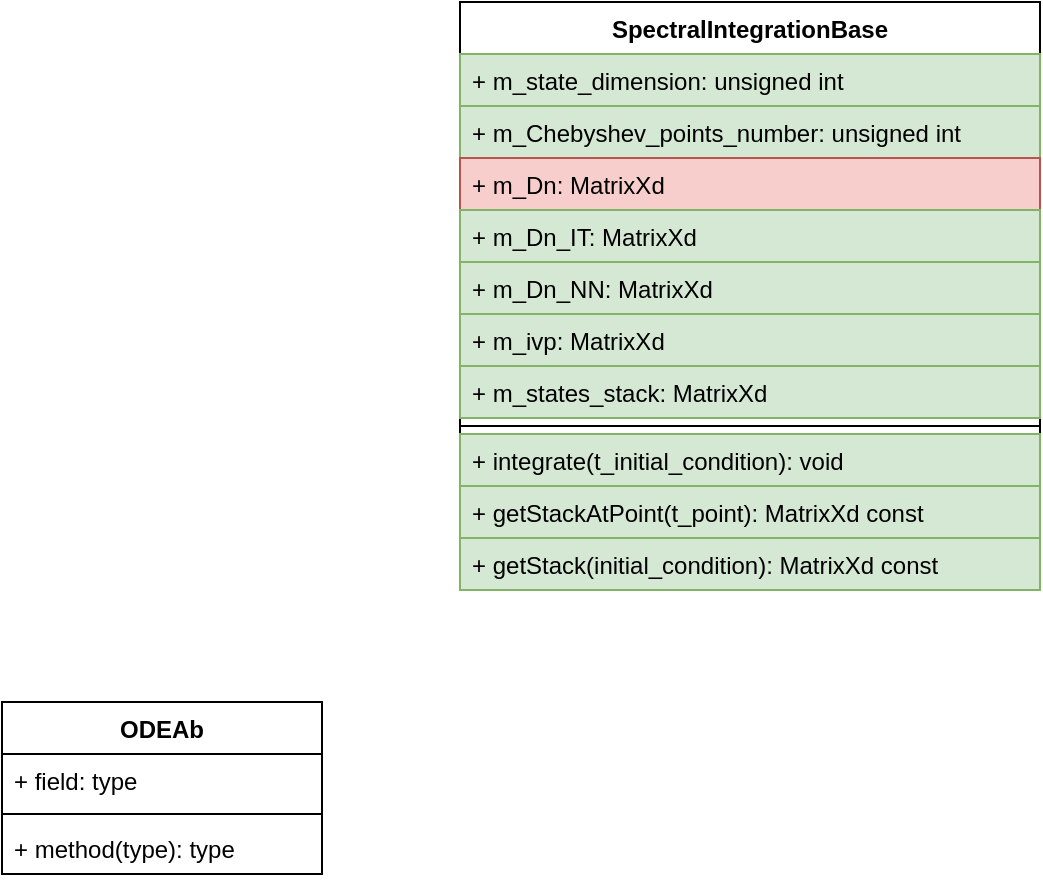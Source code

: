 <mxfile version="19.0.3" type="device"><diagram id="C5RBs43oDa-KdzZeNtuy" name="Page-1"><mxGraphModel dx="1185" dy="718" grid="1" gridSize="10" guides="1" tooltips="1" connect="1" arrows="1" fold="1" page="1" pageScale="1" pageWidth="827" pageHeight="1169" math="0" shadow="0"><root><mxCell id="WIyWlLk6GJQsqaUBKTNV-0"/><mxCell id="WIyWlLk6GJQsqaUBKTNV-1" parent="WIyWlLk6GJQsqaUBKTNV-0"/><mxCell id="RFoCZwDSj0IKJouSaPzB-4" value="SpectralIntegrationBase" style="swimlane;fontStyle=1;align=center;verticalAlign=top;childLayout=stackLayout;horizontal=1;startSize=26;horizontalStack=0;resizeParent=1;resizeParentMax=0;resizeLast=0;collapsible=1;marginBottom=0;" vertex="1" parent="WIyWlLk6GJQsqaUBKTNV-1"><mxGeometry x="269" y="50" width="290" height="294" as="geometry"/></mxCell><mxCell id="RFoCZwDSj0IKJouSaPzB-5" value="+ m_state_dimension: unsigned int" style="text;strokeColor=#82b366;fillColor=#d5e8d4;align=left;verticalAlign=top;spacingLeft=4;spacingRight=4;overflow=hidden;rotatable=0;points=[[0,0.5],[1,0.5]];portConstraint=eastwest;" vertex="1" parent="RFoCZwDSj0IKJouSaPzB-4"><mxGeometry y="26" width="290" height="26" as="geometry"/></mxCell><mxCell id="RFoCZwDSj0IKJouSaPzB-11" value="+ m_Chebyshev_points_number: unsigned int" style="text;strokeColor=#82b366;fillColor=#d5e8d4;align=left;verticalAlign=top;spacingLeft=4;spacingRight=4;overflow=hidden;rotatable=0;points=[[0,0.5],[1,0.5]];portConstraint=eastwest;" vertex="1" parent="RFoCZwDSj0IKJouSaPzB-4"><mxGeometry y="52" width="290" height="26" as="geometry"/></mxCell><mxCell id="RFoCZwDSj0IKJouSaPzB-10" value="+ m_Dn: MatrixXd" style="text;strokeColor=#b85450;fillColor=#f8cecc;align=left;verticalAlign=top;spacingLeft=4;spacingRight=4;overflow=hidden;rotatable=0;points=[[0,0.5],[1,0.5]];portConstraint=eastwest;" vertex="1" parent="RFoCZwDSj0IKJouSaPzB-4"><mxGeometry y="78" width="290" height="26" as="geometry"/></mxCell><mxCell id="RFoCZwDSj0IKJouSaPzB-9" value="+ m_Dn_IT: MatrixXd" style="text;strokeColor=#82b366;fillColor=#d5e8d4;align=left;verticalAlign=top;spacingLeft=4;spacingRight=4;overflow=hidden;rotatable=0;points=[[0,0.5],[1,0.5]];portConstraint=eastwest;" vertex="1" parent="RFoCZwDSj0IKJouSaPzB-4"><mxGeometry y="104" width="290" height="26" as="geometry"/></mxCell><mxCell id="RFoCZwDSj0IKJouSaPzB-8" value="+ m_Dn_NN: MatrixXd" style="text;strokeColor=#82b366;fillColor=#d5e8d4;align=left;verticalAlign=top;spacingLeft=4;spacingRight=4;overflow=hidden;rotatable=0;points=[[0,0.5],[1,0.5]];portConstraint=eastwest;" vertex="1" parent="RFoCZwDSj0IKJouSaPzB-4"><mxGeometry y="130" width="290" height="26" as="geometry"/></mxCell><mxCell id="RFoCZwDSj0IKJouSaPzB-14" value="+ m_ivp: MatrixXd" style="text;strokeColor=#82b366;fillColor=#d5e8d4;align=left;verticalAlign=top;spacingLeft=4;spacingRight=4;overflow=hidden;rotatable=0;points=[[0,0.5],[1,0.5]];portConstraint=eastwest;" vertex="1" parent="RFoCZwDSj0IKJouSaPzB-4"><mxGeometry y="156" width="290" height="26" as="geometry"/></mxCell><mxCell id="RFoCZwDSj0IKJouSaPzB-15" value="+ m_states_stack: MatrixXd" style="text;align=left;verticalAlign=top;spacingLeft=4;spacingRight=4;overflow=hidden;rotatable=0;points=[[0,0.5],[1,0.5]];portConstraint=eastwest;fillColor=#d5e8d4;strokeColor=#82b366;" vertex="1" parent="RFoCZwDSj0IKJouSaPzB-4"><mxGeometry y="182" width="290" height="26" as="geometry"/></mxCell><mxCell id="RFoCZwDSj0IKJouSaPzB-6" value="" style="line;strokeWidth=1;fillColor=none;align=left;verticalAlign=middle;spacingTop=-1;spacingLeft=3;spacingRight=3;rotatable=0;labelPosition=right;points=[];portConstraint=eastwest;" vertex="1" parent="RFoCZwDSj0IKJouSaPzB-4"><mxGeometry y="208" width="290" height="8" as="geometry"/></mxCell><mxCell id="RFoCZwDSj0IKJouSaPzB-7" value="+ integrate(t_initial_condition): void" style="text;strokeColor=#82b366;fillColor=#d5e8d4;align=left;verticalAlign=top;spacingLeft=4;spacingRight=4;overflow=hidden;rotatable=0;points=[[0,0.5],[1,0.5]];portConstraint=eastwest;" vertex="1" parent="RFoCZwDSj0IKJouSaPzB-4"><mxGeometry y="216" width="290" height="26" as="geometry"/></mxCell><mxCell id="RFoCZwDSj0IKJouSaPzB-12" value="+ getStackAtPoint(t_point): MatrixXd const" style="text;strokeColor=#82b366;fillColor=#d5e8d4;align=left;verticalAlign=top;spacingLeft=4;spacingRight=4;overflow=hidden;rotatable=0;points=[[0,0.5],[1,0.5]];portConstraint=eastwest;" vertex="1" parent="RFoCZwDSj0IKJouSaPzB-4"><mxGeometry y="242" width="290" height="26" as="geometry"/></mxCell><mxCell id="RFoCZwDSj0IKJouSaPzB-13" value="+ getStack(initial_condition): MatrixXd const" style="text;strokeColor=#82b366;fillColor=#d5e8d4;align=left;verticalAlign=top;spacingLeft=4;spacingRight=4;overflow=hidden;rotatable=0;points=[[0,0.5],[1,0.5]];portConstraint=eastwest;" vertex="1" parent="RFoCZwDSj0IKJouSaPzB-4"><mxGeometry y="268" width="290" height="26" as="geometry"/></mxCell><mxCell id="RFoCZwDSj0IKJouSaPzB-16" value="ODEAb" style="swimlane;fontStyle=1;align=center;verticalAlign=top;childLayout=stackLayout;horizontal=1;startSize=26;horizontalStack=0;resizeParent=1;resizeParentMax=0;resizeLast=0;collapsible=1;marginBottom=0;" vertex="1" parent="WIyWlLk6GJQsqaUBKTNV-1"><mxGeometry x="40" y="400" width="160" height="86" as="geometry"/></mxCell><mxCell id="RFoCZwDSj0IKJouSaPzB-17" value="+ field: type" style="text;strokeColor=none;fillColor=none;align=left;verticalAlign=top;spacingLeft=4;spacingRight=4;overflow=hidden;rotatable=0;points=[[0,0.5],[1,0.5]];portConstraint=eastwest;" vertex="1" parent="RFoCZwDSj0IKJouSaPzB-16"><mxGeometry y="26" width="160" height="26" as="geometry"/></mxCell><mxCell id="RFoCZwDSj0IKJouSaPzB-18" value="" style="line;strokeWidth=1;fillColor=none;align=left;verticalAlign=middle;spacingTop=-1;spacingLeft=3;spacingRight=3;rotatable=0;labelPosition=right;points=[];portConstraint=eastwest;" vertex="1" parent="RFoCZwDSj0IKJouSaPzB-16"><mxGeometry y="52" width="160" height="8" as="geometry"/></mxCell><mxCell id="RFoCZwDSj0IKJouSaPzB-19" value="+ method(type): type" style="text;strokeColor=none;fillColor=none;align=left;verticalAlign=top;spacingLeft=4;spacingRight=4;overflow=hidden;rotatable=0;points=[[0,0.5],[1,0.5]];portConstraint=eastwest;" vertex="1" parent="RFoCZwDSj0IKJouSaPzB-16"><mxGeometry y="60" width="160" height="26" as="geometry"/></mxCell></root></mxGraphModel></diagram></mxfile>